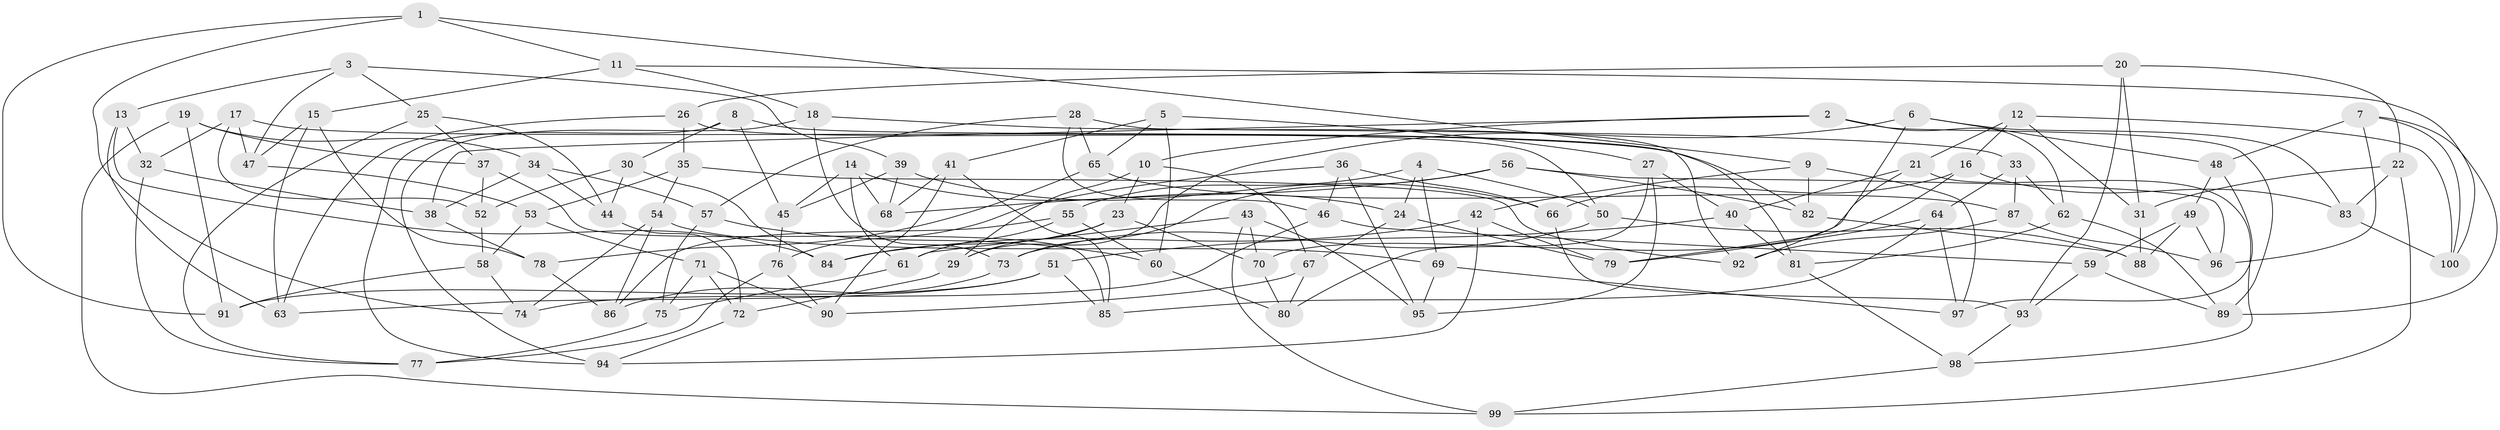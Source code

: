 // Generated by graph-tools (version 1.1) at 2025/11/02/21/25 10:11:16]
// undirected, 100 vertices, 200 edges
graph export_dot {
graph [start="1"]
  node [color=gray90,style=filled];
  1;
  2;
  3;
  4;
  5;
  6;
  7;
  8;
  9;
  10;
  11;
  12;
  13;
  14;
  15;
  16;
  17;
  18;
  19;
  20;
  21;
  22;
  23;
  24;
  25;
  26;
  27;
  28;
  29;
  30;
  31;
  32;
  33;
  34;
  35;
  36;
  37;
  38;
  39;
  40;
  41;
  42;
  43;
  44;
  45;
  46;
  47;
  48;
  49;
  50;
  51;
  52;
  53;
  54;
  55;
  56;
  57;
  58;
  59;
  60;
  61;
  62;
  63;
  64;
  65;
  66;
  67;
  68;
  69;
  70;
  71;
  72;
  73;
  74;
  75;
  76;
  77;
  78;
  79;
  80;
  81;
  82;
  83;
  84;
  85;
  86;
  87;
  88;
  89;
  90;
  91;
  92;
  93;
  94;
  95;
  96;
  97;
  98;
  99;
  100;
  1 -- 9;
  1 -- 11;
  1 -- 74;
  1 -- 91;
  2 -- 89;
  2 -- 10;
  2 -- 62;
  2 -- 38;
  3 -- 39;
  3 -- 47;
  3 -- 25;
  3 -- 13;
  4 -- 69;
  4 -- 55;
  4 -- 50;
  4 -- 24;
  5 -- 27;
  5 -- 60;
  5 -- 41;
  5 -- 65;
  6 -- 83;
  6 -- 48;
  6 -- 29;
  6 -- 92;
  7 -- 48;
  7 -- 96;
  7 -- 89;
  7 -- 100;
  8 -- 81;
  8 -- 94;
  8 -- 30;
  8 -- 45;
  9 -- 97;
  9 -- 42;
  9 -- 82;
  10 -- 67;
  10 -- 23;
  10 -- 29;
  11 -- 15;
  11 -- 100;
  11 -- 18;
  12 -- 21;
  12 -- 16;
  12 -- 31;
  12 -- 100;
  13 -- 32;
  13 -- 84;
  13 -- 63;
  14 -- 45;
  14 -- 68;
  14 -- 61;
  14 -- 24;
  15 -- 78;
  15 -- 63;
  15 -- 47;
  16 -- 66;
  16 -- 83;
  16 -- 79;
  17 -- 82;
  17 -- 32;
  17 -- 47;
  17 -- 52;
  18 -- 94;
  18 -- 73;
  18 -- 33;
  19 -- 91;
  19 -- 99;
  19 -- 37;
  19 -- 34;
  20 -- 26;
  20 -- 93;
  20 -- 22;
  20 -- 31;
  21 -- 98;
  21 -- 40;
  21 -- 70;
  22 -- 83;
  22 -- 31;
  22 -- 99;
  23 -- 84;
  23 -- 29;
  23 -- 70;
  24 -- 67;
  24 -- 79;
  25 -- 44;
  25 -- 77;
  25 -- 37;
  26 -- 63;
  26 -- 50;
  26 -- 35;
  27 -- 95;
  27 -- 80;
  27 -- 40;
  28 -- 65;
  28 -- 92;
  28 -- 46;
  28 -- 57;
  29 -- 72;
  30 -- 52;
  30 -- 84;
  30 -- 44;
  31 -- 88;
  32 -- 77;
  32 -- 38;
  33 -- 62;
  33 -- 87;
  33 -- 64;
  34 -- 44;
  34 -- 38;
  34 -- 57;
  35 -- 54;
  35 -- 92;
  35 -- 53;
  36 -- 76;
  36 -- 46;
  36 -- 95;
  36 -- 66;
  37 -- 85;
  37 -- 52;
  38 -- 78;
  39 -- 66;
  39 -- 45;
  39 -- 68;
  40 -- 81;
  40 -- 51;
  41 -- 90;
  41 -- 68;
  41 -- 85;
  42 -- 79;
  42 -- 94;
  42 -- 84;
  43 -- 95;
  43 -- 99;
  43 -- 61;
  43 -- 70;
  44 -- 72;
  45 -- 76;
  46 -- 59;
  46 -- 74;
  47 -- 53;
  48 -- 97;
  48 -- 49;
  49 -- 59;
  49 -- 88;
  49 -- 96;
  50 -- 73;
  50 -- 88;
  51 -- 85;
  51 -- 91;
  51 -- 63;
  52 -- 58;
  53 -- 58;
  53 -- 71;
  54 -- 86;
  54 -- 74;
  54 -- 69;
  55 -- 60;
  55 -- 86;
  55 -- 61;
  56 -- 82;
  56 -- 68;
  56 -- 96;
  56 -- 73;
  57 -- 60;
  57 -- 75;
  58 -- 74;
  58 -- 91;
  59 -- 89;
  59 -- 93;
  60 -- 80;
  61 -- 75;
  62 -- 89;
  62 -- 81;
  64 -- 79;
  64 -- 97;
  64 -- 85;
  65 -- 87;
  65 -- 78;
  66 -- 93;
  67 -- 90;
  67 -- 80;
  69 -- 95;
  69 -- 97;
  70 -- 80;
  71 -- 72;
  71 -- 75;
  71 -- 90;
  72 -- 94;
  73 -- 86;
  75 -- 77;
  76 -- 90;
  76 -- 77;
  78 -- 86;
  81 -- 98;
  82 -- 88;
  83 -- 100;
  87 -- 92;
  87 -- 96;
  93 -- 98;
  98 -- 99;
}

